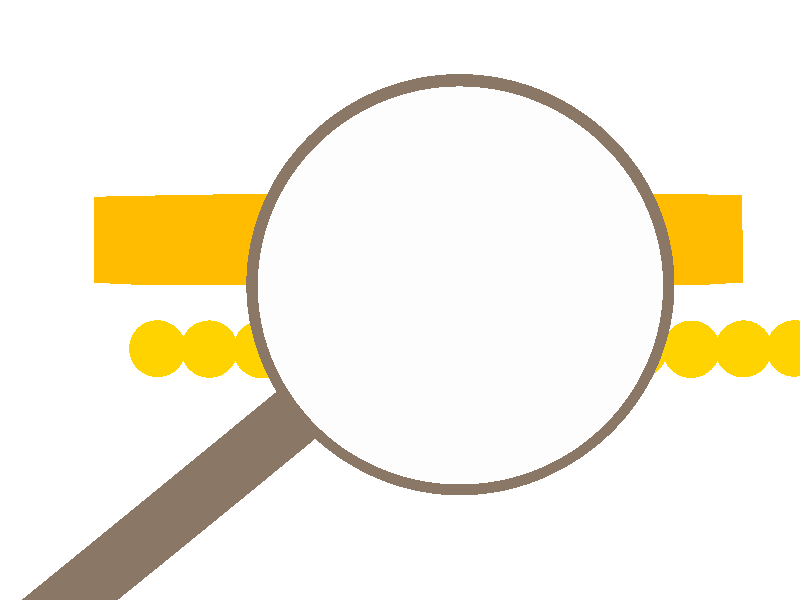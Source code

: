 // POV-Ray 3.6 / 3.7 scene file  "povlens2.pov"
// author: Friedrich A. Lohmueller 2003/Aug-2009/Jan-2011
// email:  Friedrich.Lohmueller_at_t-online.de
// homepage: http://www.f-lohmueller.de
//
// biconvex optical lens
#version 3.6; // 3.7;
global_settings{ assumed_gamma 1.0 }
#default{ finish{ ambient 0.1 diffuse 0.9 }} 

#include "colors.inc"
#include "textures.inc"
#include "glass.inc"      //  !!!! ---> T_Glass3 
// camera -------------------------------------------------------
camera {ultra_wide_angle angle 35
        location  < 0.0 , 1.0,-6.5>
        right x*image_width/image_height
        look_at   <-0.3 , 1.0 , 0.0>}
// sun ----------------------------------------------------------
light_source{<1000,2500,-2500> color White}
// sky ----------------------------------------------------------
object{sphere {<0,0,0>,1 hollow }
          texture{pigment{gradient <0,1,0>
                          color_map{[0.00 color CadetBlue]
                                    [0.35 color CadetBlue]
                                    [0.50 color White]
                                    [0.65 color CadetBlue]
                                    [1.00 color CadetBlue] }
                          quick_color White 
                          scale 2 translate<0,-1,0>}
                  finish {ambient 1 diffuse 0}}
       scale 10000} // end of sphere

//---------------------------------------------------------------
//---------------------------------------------------------------
#declare Ball =
 sphere{<0,0,0>,0.35 
        texture{pigment{ color rgb<1,0.65,0>}
                finish { phong 1}}}
//---------------------------------------------------------------
union{ // --- nur zur Demonstration der Linsenwirkung!
       // --- just for demonstration of the lens effect! 

#declare Nr = 0;     // start
#declare EndNr = 14; // end
#while (Nr< EndNr) 
   object{Ball translate<0,0,Nr*0.65>} 

 #declare Nr = Nr + 1;  // next Nr

#end // --------------- end of loop 
 scale 0.5
 rotate <0, 90, 0> translate <-1.85,0.7,1.35>}  
//----------------------------------------------------------------
// --- nur zur Demonstration der Linsenwirkung!
// --- just for demonstration of the lens effect!
 box {<-1,-1,-1>,< 1,1,1>
     scale <1.85,0.25,0.55>
     
     texture{pigment{ Candy_Cane 
                      rotate<0,0,-45>
                      scale 0.375  
                      quick_color Orange}
             finish { phong 1}}
    rotate <0,0, 0> 
        translate <-0.25,1.35,1.35>}

//----------------------------------------------------------------
//------------------------------------------------------  lens ---
#declare R    = 3.50;   //sphere radius
#declare Over = 0.15;   //sphere overlapping
#declare R_border = sqrt( R*R - (R-Over)*(R-Over)) ; //border radius
#declare D_border = 0.05;
#declare HalfW_border = 0.05;
union{
 cylinder{<-2,0,0>,<0,0,0>,3*D_border  translate<-R_border,0,0> rotate<0,0,40>
          texture{ pigment{ color DarkWood*0.5}
                   finish { phong 1}}}
intersection{
 cylinder{<0,0,-HalfW_border      >,<0,0,HalfW_border      >, R_border+D_border }
 cylinder{<0,0,-HalfW_border-0.001>,<0,0,HalfW_border+0.001>, R_border inverse}
 texture{ pigment{ color DarkWood*0.5}
          finish { phong 1}}}
intersection{
 sphere{<0,0,0>,R  translate <0,0,-R+Over>}
 sphere{<0,0,0>,R  translate <0,0, R-Over>}
 texture{T_Glass3 }interior{I_Glass}}
rotate <10,0,0>
translate < 0,1.1,0>}
//------------------------------------------------------- end ----


   




  




